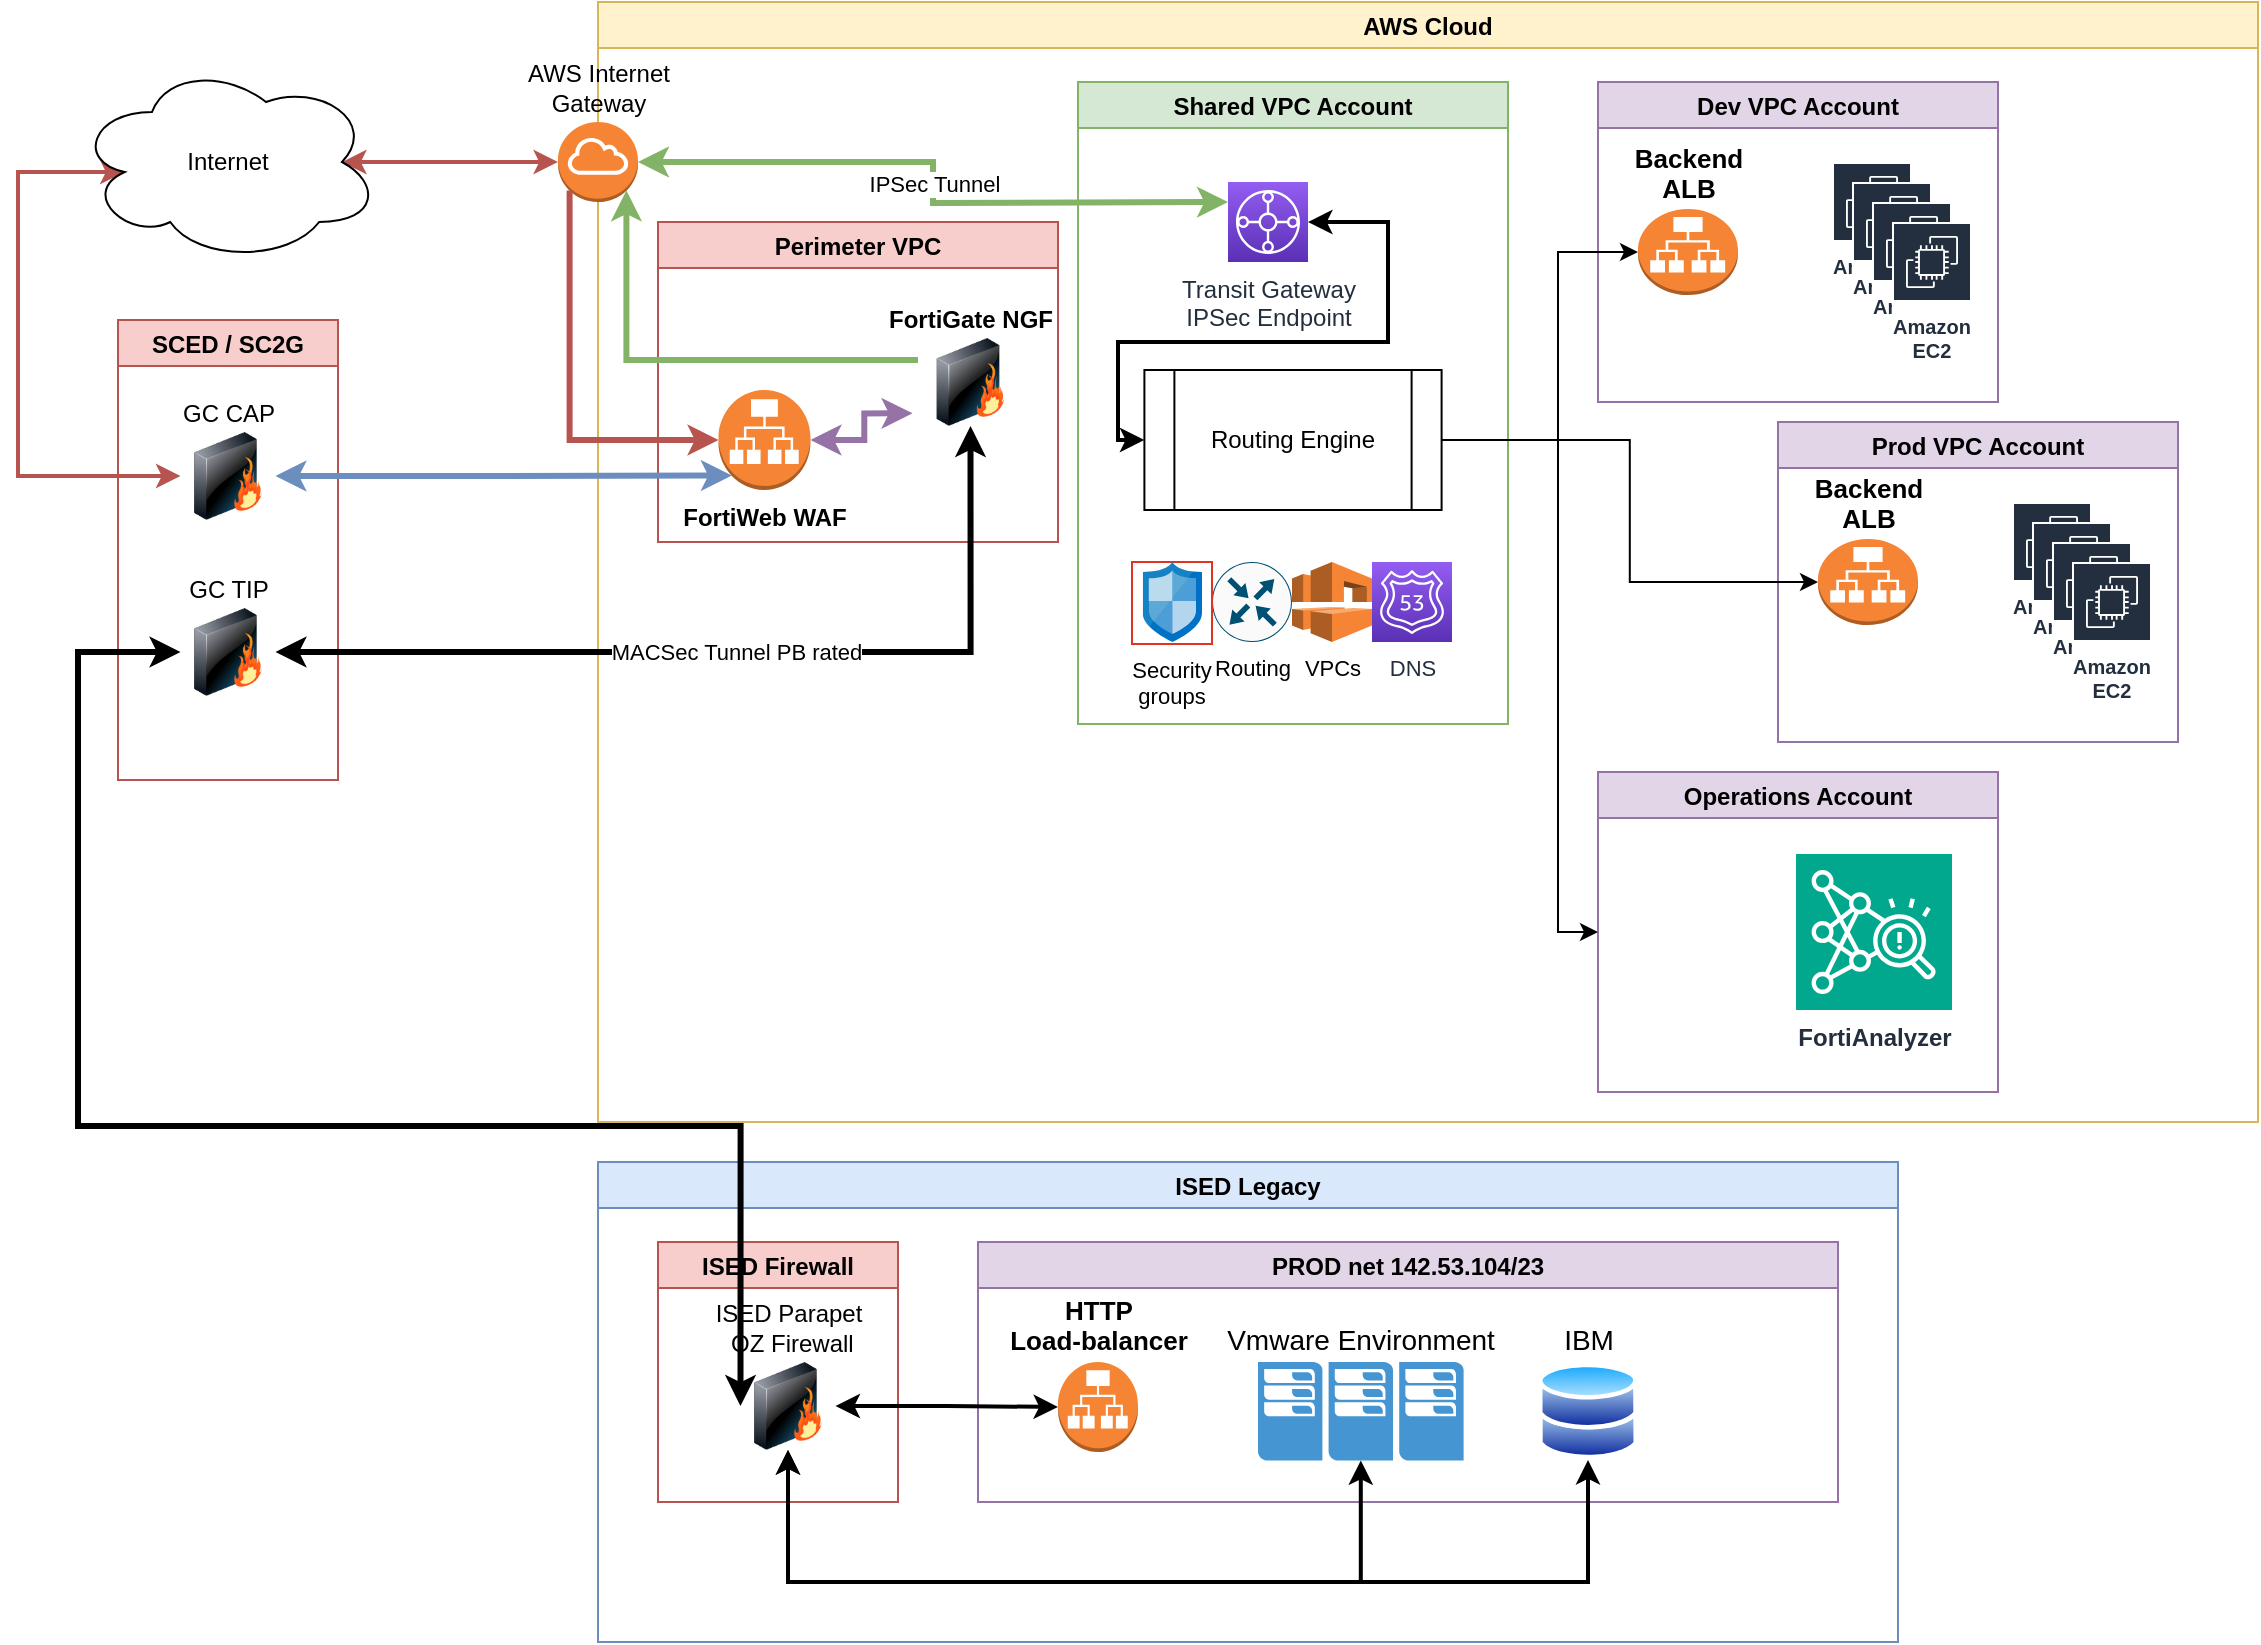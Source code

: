 <mxfile version="21.8.0" type="github">
  <diagram id="q6EtwT-zD9d8GnBGvhUz" name="Page-1">
    <mxGraphModel dx="2011" dy="916" grid="1" gridSize="10" guides="1" tooltips="1" connect="1" arrows="1" fold="1" page="1" pageScale="1" pageWidth="1100" pageHeight="850" math="0" shadow="0">
      <root>
        <mxCell id="0" />
        <mxCell id="1" parent="0" />
        <mxCell id="u41iJmBul1NQoNp-y63D-29" style="edgeStyle=orthogonalEdgeStyle;rounded=0;orthogonalLoop=1;jettySize=auto;html=1;entryX=0;entryY=0.5;entryDx=0;entryDy=0;entryPerimeter=0;startArrow=classic;startFill=1;strokeWidth=2;exitX=0.875;exitY=0.5;exitDx=0;exitDy=0;exitPerimeter=0;fillColor=#f8cecc;strokeColor=#b85450;" parent="1" source="LpFCpJJtLy2Ta8kGQRxm-1" target="u41iJmBul1NQoNp-y63D-24" edge="1">
          <mxGeometry relative="1" as="geometry" />
        </mxCell>
        <mxCell id="u41iJmBul1NQoNp-y63D-31" style="edgeStyle=orthogonalEdgeStyle;rounded=0;orthogonalLoop=1;jettySize=auto;html=1;entryX=0;entryY=0.5;entryDx=0;entryDy=0;startArrow=classic;startFill=1;strokeWidth=2;exitX=0.16;exitY=0.55;exitDx=0;exitDy=0;exitPerimeter=0;fillColor=#f8cecc;strokeColor=#b85450;" parent="1" source="LpFCpJJtLy2Ta8kGQRxm-1" target="LpFCpJJtLy2Ta8kGQRxm-5" edge="1">
          <mxGeometry relative="1" as="geometry">
            <Array as="points">
              <mxPoint x="110" y="125" />
              <mxPoint x="110" y="277" />
            </Array>
          </mxGeometry>
        </mxCell>
        <mxCell id="LpFCpJJtLy2Ta8kGQRxm-1" value="Internet" style="ellipse;shape=cloud;whiteSpace=wrap;html=1;" parent="1" vertex="1">
          <mxGeometry x="139" y="70" width="152" height="100" as="geometry" />
        </mxCell>
        <mxCell id="LpFCpJJtLy2Ta8kGQRxm-4" value="SCED / SC2G" style="swimlane;fillColor=#f8cecc;strokeColor=#b85450;" parent="1" vertex="1">
          <mxGeometry x="160" y="199" width="110" height="230" as="geometry" />
        </mxCell>
        <mxCell id="LpFCpJJtLy2Ta8kGQRxm-5" value="GC CAP" style="image;html=1;image=img/lib/clip_art/networking/Firewall_128x128.png;labelPosition=center;verticalLabelPosition=top;align=center;verticalAlign=bottom;" parent="LpFCpJJtLy2Ta8kGQRxm-4" vertex="1">
          <mxGeometry x="31.25" y="56" width="47.5" height="44" as="geometry" />
        </mxCell>
        <mxCell id="9IwPV1PEUAf9_cNait5j-16" value="GC TIP" style="image;html=1;image=img/lib/clip_art/networking/Firewall_128x128.png;labelPosition=center;verticalLabelPosition=top;align=center;verticalAlign=bottom;" parent="LpFCpJJtLy2Ta8kGQRxm-4" vertex="1">
          <mxGeometry x="31.25" y="144" width="47.5" height="44" as="geometry" />
        </mxCell>
        <mxCell id="LpFCpJJtLy2Ta8kGQRxm-7" value="AWS Cloud" style="swimlane;fillColor=#fff2cc;strokeColor=#d6b656;" parent="1" vertex="1">
          <mxGeometry x="400" y="40" width="830" height="560" as="geometry" />
        </mxCell>
        <mxCell id="LpFCpJJtLy2Ta8kGQRxm-27" value="Perimeter VPC" style="swimlane;startSize=23;fillColor=#f8cecc;strokeColor=#b85450;" parent="LpFCpJJtLy2Ta8kGQRxm-7" vertex="1">
          <mxGeometry x="30" y="110" width="200" height="160" as="geometry" />
        </mxCell>
        <mxCell id="LpFCpJJtLy2Ta8kGQRxm-9" value="&lt;b&gt;FortiGate NGF&lt;/b&gt;" style="image;html=1;image=img/lib/clip_art/networking/Firewall_128x128.png;labelPosition=center;verticalLabelPosition=top;align=center;verticalAlign=bottom;" parent="LpFCpJJtLy2Ta8kGQRxm-27" vertex="1">
          <mxGeometry x="130" y="58" width="52.5" height="44" as="geometry" />
        </mxCell>
        <mxCell id="u41iJmBul1NQoNp-y63D-54" style="edgeStyle=orthogonalEdgeStyle;rounded=0;orthogonalLoop=1;jettySize=auto;html=1;entryX=-0.052;entryY=0.856;entryDx=0;entryDy=0;entryPerimeter=0;startArrow=classic;startFill=1;endArrow=classic;endFill=1;strokeWidth=3;fillColor=#e1d5e7;strokeColor=#9673a6;" parent="LpFCpJJtLy2Ta8kGQRxm-27" source="IvLlfbLEJNB_qxHZJLbw-17" target="LpFCpJJtLy2Ta8kGQRxm-9" edge="1">
          <mxGeometry relative="1" as="geometry" />
        </mxCell>
        <mxCell id="IvLlfbLEJNB_qxHZJLbw-17" value="&lt;b&gt;&lt;font style=&quot;font-size: 12px&quot;&gt;FortiWeb WAF&lt;/font&gt;&lt;/b&gt;" style="outlineConnect=0;dashed=0;verticalLabelPosition=bottom;verticalAlign=top;align=center;html=1;shape=mxgraph.aws3.application_load_balancer;fillColor=#F58534;gradientColor=none;labelPosition=center;" parent="LpFCpJJtLy2Ta8kGQRxm-27" vertex="1">
          <mxGeometry x="30.25" y="84" width="46" height="50" as="geometry" />
        </mxCell>
        <mxCell id="LpFCpJJtLy2Ta8kGQRxm-28" value="Shared VPC Account" style="swimlane;fillColor=#d5e8d4;strokeColor=#82b366;startSize=23;" parent="LpFCpJJtLy2Ta8kGQRxm-7" vertex="1">
          <mxGeometry x="240" y="40" width="215" height="321" as="geometry" />
        </mxCell>
        <mxCell id="u41iJmBul1NQoNp-y63D-2" value="Routing Engine" style="shape=process;whiteSpace=wrap;html=1;backgroundOutline=1;" parent="LpFCpJJtLy2Ta8kGQRxm-28" vertex="1">
          <mxGeometry x="33.2" y="144" width="148.6" height="70" as="geometry" />
        </mxCell>
        <mxCell id="u41iJmBul1NQoNp-y63D-21" value="Transit Gateway&lt;br&gt;IPSec Endpoint" style="points=[[0,0,0],[0.25,0,0],[0.5,0,0],[0.75,0,0],[1,0,0],[0,1,0],[0.25,1,0],[0.5,1,0],[0.75,1,0],[1,1,0],[0,0.25,0],[0,0.5,0],[0,0.75,0],[1,0.25,0],[1,0.5,0],[1,0.75,0]];outlineConnect=0;fontColor=#232F3E;gradientColor=#945DF2;gradientDirection=north;fillColor=#5A30B5;strokeColor=#ffffff;dashed=0;verticalLabelPosition=bottom;verticalAlign=top;align=center;html=1;fontSize=12;fontStyle=0;aspect=fixed;shape=mxgraph.aws4.resourceIcon;resIcon=mxgraph.aws4.transit_gateway;" parent="LpFCpJJtLy2Ta8kGQRxm-28" vertex="1">
          <mxGeometry x="75" y="50" width="40" height="40" as="geometry" />
        </mxCell>
        <mxCell id="u41iJmBul1NQoNp-y63D-22" style="edgeStyle=orthogonalEdgeStyle;rounded=0;orthogonalLoop=1;jettySize=auto;html=1;entryX=0;entryY=0.5;entryDx=0;entryDy=0;startArrow=classic;startFill=1;strokeWidth=2;exitX=1;exitY=0.5;exitDx=0;exitDy=0;exitPerimeter=0;" parent="LpFCpJJtLy2Ta8kGQRxm-28" source="u41iJmBul1NQoNp-y63D-21" target="u41iJmBul1NQoNp-y63D-2" edge="1">
          <mxGeometry relative="1" as="geometry">
            <Array as="points">
              <mxPoint x="155" y="70" />
              <mxPoint x="155" y="130" />
              <mxPoint x="20" y="130" />
              <mxPoint x="20" y="179" />
            </Array>
          </mxGeometry>
        </mxCell>
        <mxCell id="u41iJmBul1NQoNp-y63D-57" value="DNS" style="points=[[0,0,0],[0.25,0,0],[0.5,0,0],[0.75,0,0],[1,0,0],[0,1,0],[0.25,1,0],[0.5,1,0],[0.75,1,0],[1,1,0],[0,0.25,0],[0,0.5,0],[0,0.75,0],[1,0.25,0],[1,0.5,0],[1,0.75,0]];outlineConnect=0;fontColor=#232F3E;gradientColor=#945DF2;gradientDirection=north;fillColor=#5A30B5;strokeColor=#ffffff;dashed=0;verticalLabelPosition=bottom;verticalAlign=top;align=center;html=1;fontSize=11;fontStyle=0;aspect=fixed;shape=mxgraph.aws4.resourceIcon;resIcon=mxgraph.aws4.route_53;" parent="LpFCpJJtLy2Ta8kGQRxm-28" vertex="1">
          <mxGeometry x="147" y="240" width="40" height="40" as="geometry" />
        </mxCell>
        <mxCell id="u41iJmBul1NQoNp-y63D-58" value="VPCs" style="outlineConnect=0;dashed=0;verticalLabelPosition=bottom;verticalAlign=top;align=center;html=1;shape=mxgraph.aws3.vpc;fillColor=#F58534;gradientColor=none;fontSize=11;" parent="LpFCpJJtLy2Ta8kGQRxm-28" vertex="1">
          <mxGeometry x="107" y="240" width="40" height="40" as="geometry" />
        </mxCell>
        <mxCell id="u41iJmBul1NQoNp-y63D-59" value="Routing" style="points=[[0.5,0,0],[1,0.5,0],[0.5,1,0],[0,0.5,0],[0.145,0.145,0],[0.856,0.145,0],[0.855,0.856,0],[0.145,0.855,0]];verticalLabelPosition=bottom;html=1;verticalAlign=top;aspect=fixed;align=center;pointerEvents=1;shape=mxgraph.cisco19.rect;prIcon=router;fillColor=#FAFAFA;strokeColor=#005073;fontSize=11;" parent="LpFCpJJtLy2Ta8kGQRxm-28" vertex="1">
          <mxGeometry x="67" y="240" width="40" height="40" as="geometry" />
        </mxCell>
        <mxCell id="u41iJmBul1NQoNp-y63D-61" value="Security&#xa;groups" style="fillColor=none;strokeColor=#DD3522;verticalAlign=top;fontStyle=0;labelPosition=center;verticalLabelPosition=bottom;align=center;fontSize=11;" parent="LpFCpJJtLy2Ta8kGQRxm-28" vertex="1">
          <mxGeometry x="27" y="240" width="40" height="41" as="geometry" />
        </mxCell>
        <mxCell id="u41iJmBul1NQoNp-y63D-64" value="" style="aspect=fixed;html=1;points=[];align=center;image;fontSize=12;image=img/lib/mscae/Network_Security_Groups_Classic.svg;fontColor=#000000;" parent="LpFCpJJtLy2Ta8kGQRxm-28" vertex="1">
          <mxGeometry x="32.4" y="240" width="29.6" height="40" as="geometry" />
        </mxCell>
        <mxCell id="IvLlfbLEJNB_qxHZJLbw-5" value="Dev VPC Account" style="swimlane;fillColor=#e1d5e7;strokeColor=#9673a6;" parent="LpFCpJJtLy2Ta8kGQRxm-7" vertex="1">
          <mxGeometry x="500" y="40" width="200" height="160" as="geometry" />
        </mxCell>
        <mxCell id="u41iJmBul1NQoNp-y63D-1" value="" style="group" parent="IvLlfbLEJNB_qxHZJLbw-5" vertex="1" connectable="0">
          <mxGeometry x="117" y="40" width="70" height="104" as="geometry" />
        </mxCell>
        <mxCell id="9IwPV1PEUAf9_cNait5j-4" value="Amazon EC2" style="outlineConnect=0;fontColor=#232F3E;gradientColor=none;strokeColor=#ffffff;fillColor=#232F3E;dashed=0;verticalLabelPosition=middle;verticalAlign=bottom;align=center;html=1;whiteSpace=wrap;fontSize=10;fontStyle=1;spacing=3;shape=mxgraph.aws4.productIcon;prIcon=mxgraph.aws4.ec2;" parent="u41iJmBul1NQoNp-y63D-1" vertex="1">
          <mxGeometry width="40" height="74" as="geometry" />
        </mxCell>
        <mxCell id="9IwPV1PEUAf9_cNait5j-5" value="Amazon EC2" style="outlineConnect=0;fontColor=#232F3E;gradientColor=none;strokeColor=#ffffff;fillColor=#232F3E;dashed=0;verticalLabelPosition=middle;verticalAlign=bottom;align=center;html=1;whiteSpace=wrap;fontSize=10;fontStyle=1;spacing=3;shape=mxgraph.aws4.productIcon;prIcon=mxgraph.aws4.ec2;" parent="u41iJmBul1NQoNp-y63D-1" vertex="1">
          <mxGeometry x="10" y="10" width="40" height="74" as="geometry" />
        </mxCell>
        <mxCell id="9IwPV1PEUAf9_cNait5j-6" value="Amazon EC2" style="outlineConnect=0;fontColor=#232F3E;gradientColor=none;strokeColor=#ffffff;fillColor=#232F3E;dashed=0;verticalLabelPosition=middle;verticalAlign=bottom;align=center;html=1;whiteSpace=wrap;fontSize=10;fontStyle=1;spacing=3;shape=mxgraph.aws4.productIcon;prIcon=mxgraph.aws4.ec2;" parent="u41iJmBul1NQoNp-y63D-1" vertex="1">
          <mxGeometry x="20" y="20" width="40" height="74" as="geometry" />
        </mxCell>
        <mxCell id="9IwPV1PEUAf9_cNait5j-7" value="Amazon EC2" style="outlineConnect=0;fontColor=#232F3E;gradientColor=none;strokeColor=#ffffff;fillColor=#232F3E;dashed=0;verticalLabelPosition=middle;verticalAlign=bottom;align=center;html=1;whiteSpace=wrap;fontSize=10;fontStyle=1;spacing=3;shape=mxgraph.aws4.productIcon;prIcon=mxgraph.aws4.ec2;" parent="u41iJmBul1NQoNp-y63D-1" vertex="1">
          <mxGeometry x="30" y="30" width="40" height="74" as="geometry" />
        </mxCell>
        <mxCell id="IvLlfbLEJNB_qxHZJLbw-18" value="&lt;b&gt;&lt;font style=&quot;font-size: 13px&quot;&gt;Backend &lt;br&gt;ALB&lt;/font&gt;&lt;/b&gt;" style="outlineConnect=0;dashed=0;verticalLabelPosition=top;verticalAlign=bottom;align=center;html=1;shape=mxgraph.aws3.application_load_balancer;fillColor=#F58534;gradientColor=none;labelPosition=center;" parent="IvLlfbLEJNB_qxHZJLbw-5" vertex="1">
          <mxGeometry x="20" y="63.5" width="50" height="43" as="geometry" />
        </mxCell>
        <mxCell id="u41iJmBul1NQoNp-y63D-4" value="Prod VPC Account" style="swimlane;fillColor=#e1d5e7;strokeColor=#9673a6;" parent="LpFCpJJtLy2Ta8kGQRxm-7" vertex="1">
          <mxGeometry x="590" y="210" width="200" height="160" as="geometry" />
        </mxCell>
        <mxCell id="u41iJmBul1NQoNp-y63D-5" value="" style="group" parent="u41iJmBul1NQoNp-y63D-4" vertex="1" connectable="0">
          <mxGeometry x="117" y="40" width="70" height="104" as="geometry" />
        </mxCell>
        <mxCell id="u41iJmBul1NQoNp-y63D-6" value="Amazon EC2" style="outlineConnect=0;fontColor=#232F3E;gradientColor=none;strokeColor=#ffffff;fillColor=#232F3E;dashed=0;verticalLabelPosition=middle;verticalAlign=bottom;align=center;html=1;whiteSpace=wrap;fontSize=10;fontStyle=1;spacing=3;shape=mxgraph.aws4.productIcon;prIcon=mxgraph.aws4.ec2;" parent="u41iJmBul1NQoNp-y63D-5" vertex="1">
          <mxGeometry width="40" height="74" as="geometry" />
        </mxCell>
        <mxCell id="u41iJmBul1NQoNp-y63D-7" value="Amazon EC2" style="outlineConnect=0;fontColor=#232F3E;gradientColor=none;strokeColor=#ffffff;fillColor=#232F3E;dashed=0;verticalLabelPosition=middle;verticalAlign=bottom;align=center;html=1;whiteSpace=wrap;fontSize=10;fontStyle=1;spacing=3;shape=mxgraph.aws4.productIcon;prIcon=mxgraph.aws4.ec2;" parent="u41iJmBul1NQoNp-y63D-5" vertex="1">
          <mxGeometry x="10" y="10" width="40" height="74" as="geometry" />
        </mxCell>
        <mxCell id="u41iJmBul1NQoNp-y63D-8" value="Amazon EC2" style="outlineConnect=0;fontColor=#232F3E;gradientColor=none;strokeColor=#ffffff;fillColor=#232F3E;dashed=0;verticalLabelPosition=middle;verticalAlign=bottom;align=center;html=1;whiteSpace=wrap;fontSize=10;fontStyle=1;spacing=3;shape=mxgraph.aws4.productIcon;prIcon=mxgraph.aws4.ec2;" parent="u41iJmBul1NQoNp-y63D-5" vertex="1">
          <mxGeometry x="20" y="20" width="40" height="74" as="geometry" />
        </mxCell>
        <mxCell id="u41iJmBul1NQoNp-y63D-9" value="Amazon EC2" style="outlineConnect=0;fontColor=#232F3E;gradientColor=none;strokeColor=#ffffff;fillColor=#232F3E;dashed=0;verticalLabelPosition=middle;verticalAlign=bottom;align=center;html=1;whiteSpace=wrap;fontSize=10;fontStyle=1;spacing=3;shape=mxgraph.aws4.productIcon;prIcon=mxgraph.aws4.ec2;" parent="u41iJmBul1NQoNp-y63D-5" vertex="1">
          <mxGeometry x="30" y="30" width="40" height="74" as="geometry" />
        </mxCell>
        <mxCell id="u41iJmBul1NQoNp-y63D-10" value="&lt;b&gt;&lt;font style=&quot;font-size: 13px&quot;&gt;Backend &lt;br&gt;ALB&lt;/font&gt;&lt;/b&gt;" style="outlineConnect=0;dashed=0;verticalLabelPosition=top;verticalAlign=bottom;align=center;html=1;shape=mxgraph.aws3.application_load_balancer;fillColor=#F58534;gradientColor=none;labelPosition=center;" parent="u41iJmBul1NQoNp-y63D-4" vertex="1">
          <mxGeometry x="20" y="58.5" width="50" height="43" as="geometry" />
        </mxCell>
        <mxCell id="u41iJmBul1NQoNp-y63D-12" style="edgeStyle=orthogonalEdgeStyle;rounded=0;orthogonalLoop=1;jettySize=auto;html=1;exitX=1;exitY=0.5;exitDx=0;exitDy=0;entryX=0;entryY=0.5;entryDx=0;entryDy=0;entryPerimeter=0;" parent="LpFCpJJtLy2Ta8kGQRxm-7" source="u41iJmBul1NQoNp-y63D-2" target="IvLlfbLEJNB_qxHZJLbw-18" edge="1">
          <mxGeometry relative="1" as="geometry">
            <Array as="points">
              <mxPoint x="480" y="219" />
              <mxPoint x="480" y="125" />
            </Array>
          </mxGeometry>
        </mxCell>
        <mxCell id="u41iJmBul1NQoNp-y63D-13" style="edgeStyle=orthogonalEdgeStyle;rounded=0;orthogonalLoop=1;jettySize=auto;html=1;exitX=1;exitY=0.5;exitDx=0;exitDy=0;entryX=0;entryY=0.5;entryDx=0;entryDy=0;entryPerimeter=0;" parent="LpFCpJJtLy2Ta8kGQRxm-7" source="u41iJmBul1NQoNp-y63D-2" target="u41iJmBul1NQoNp-y63D-10" edge="1">
          <mxGeometry relative="1" as="geometry" />
        </mxCell>
        <mxCell id="H63oxOc87W7VJQa8DCFo-1" value="Operations Account" style="swimlane;fillColor=#e1d5e7;strokeColor=#9673a6;" vertex="1" parent="LpFCpJJtLy2Ta8kGQRxm-7">
          <mxGeometry x="500" y="385" width="200" height="160" as="geometry" />
        </mxCell>
        <mxCell id="H63oxOc87W7VJQa8DCFo-8" value="&lt;b&gt;FortiAnalyzer&lt;/b&gt;" style="sketch=0;points=[[0,0,0],[0.25,0,0],[0.5,0,0],[0.75,0,0],[1,0,0],[0,1,0],[0.25,1,0],[0.5,1,0],[0.75,1,0],[1,1,0],[0,0.25,0],[0,0.5,0],[0,0.75,0],[1,0.25,0],[1,0.5,0],[1,0.75,0]];outlineConnect=0;fontColor=#232F3E;fillColor=#01A88D;strokeColor=#ffffff;dashed=0;verticalLabelPosition=bottom;verticalAlign=top;align=center;html=1;fontSize=12;fontStyle=0;aspect=fixed;shape=mxgraph.aws4.resourceIcon;resIcon=mxgraph.aws4.fraud_detector;" vertex="1" parent="H63oxOc87W7VJQa8DCFo-1">
          <mxGeometry x="99" y="41" width="78" height="78" as="geometry" />
        </mxCell>
        <mxCell id="H63oxOc87W7VJQa8DCFo-9" style="edgeStyle=orthogonalEdgeStyle;rounded=0;orthogonalLoop=1;jettySize=auto;html=1;entryX=0;entryY=0.5;entryDx=0;entryDy=0;" edge="1" parent="LpFCpJJtLy2Ta8kGQRxm-7" source="u41iJmBul1NQoNp-y63D-2" target="H63oxOc87W7VJQa8DCFo-1">
          <mxGeometry relative="1" as="geometry">
            <Array as="points">
              <mxPoint x="480" y="219" />
              <mxPoint x="480" y="465" />
            </Array>
          </mxGeometry>
        </mxCell>
        <mxCell id="LpFCpJJtLy2Ta8kGQRxm-8" value="ISED Legacy" style="swimlane;fillColor=#dae8fc;strokeColor=#6c8ebf;" parent="1" vertex="1">
          <mxGeometry x="400" y="620" width="650" height="240" as="geometry" />
        </mxCell>
        <mxCell id="9IwPV1PEUAf9_cNait5j-22" value="ISED Firewall" style="swimlane;fillColor=#f8cecc;strokeColor=#b85450;" parent="LpFCpJJtLy2Ta8kGQRxm-8" vertex="1">
          <mxGeometry x="30" y="40" width="120" height="130" as="geometry" />
        </mxCell>
        <mxCell id="9IwPV1PEUAf9_cNait5j-18" value="ISED Parapet&lt;br&gt;&amp;nbsp;OZ Firewall" style="image;html=1;image=img/lib/clip_art/networking/Firewall_128x128.png;labelPosition=center;verticalLabelPosition=top;align=center;verticalAlign=bottom;" parent="9IwPV1PEUAf9_cNait5j-22" vertex="1">
          <mxGeometry x="41.25" y="60" width="47.5" height="44" as="geometry" />
        </mxCell>
        <mxCell id="9IwPV1PEUAf9_cNait5j-23" value="PROD net 142.53.104/23" style="swimlane;fillColor=#e1d5e7;strokeColor=#9673a6;" parent="LpFCpJJtLy2Ta8kGQRxm-8" vertex="1">
          <mxGeometry x="190" y="40" width="430" height="130" as="geometry" />
        </mxCell>
        <mxCell id="9IwPV1PEUAf9_cNait5j-24" value="&lt;span style=&quot;font-size: 13px&quot;&gt;&lt;b&gt;HTTP &lt;br&gt;Load-balancer&lt;/b&gt;&lt;/span&gt;" style="outlineConnect=0;dashed=0;verticalLabelPosition=top;verticalAlign=bottom;align=center;html=1;shape=mxgraph.aws3.application_load_balancer;fillColor=#F58534;gradientColor=none;labelPosition=center;" parent="9IwPV1PEUAf9_cNait5j-23" vertex="1">
          <mxGeometry x="40" y="60" width="40" height="45" as="geometry" />
        </mxCell>
        <mxCell id="9IwPV1PEUAf9_cNait5j-27" value="Vmware Environment" style="pointerEvents=1;shadow=0;dashed=0;html=1;strokeColor=none;fillColor=#4495D1;labelPosition=center;verticalLabelPosition=top;verticalAlign=bottom;align=center;outlineConnect=0;shape=mxgraph.veeam.cluster;fontSize=14;" parent="9IwPV1PEUAf9_cNait5j-23" vertex="1">
          <mxGeometry x="140" y="60" width="102.8" height="49.2" as="geometry" />
        </mxCell>
        <mxCell id="9IwPV1PEUAf9_cNait5j-29" value="IBM" style="aspect=fixed;perimeter=ellipsePerimeter;html=1;align=center;shadow=0;dashed=0;spacingTop=3;image;image=img/lib/active_directory/databases.svg;fontSize=14;labelPosition=center;verticalLabelPosition=top;verticalAlign=bottom;" parent="9IwPV1PEUAf9_cNait5j-23" vertex="1">
          <mxGeometry x="280" y="60" width="50" height="49" as="geometry" />
        </mxCell>
        <mxCell id="u41iJmBul1NQoNp-y63D-15" style="edgeStyle=orthogonalEdgeStyle;rounded=0;orthogonalLoop=1;jettySize=auto;html=1;exitX=1;exitY=0.5;exitDx=0;exitDy=0;entryX=0;entryY=0.5;entryDx=0;entryDy=0;entryPerimeter=0;startArrow=classic;startFill=1;strokeWidth=2;" parent="LpFCpJJtLy2Ta8kGQRxm-8" source="9IwPV1PEUAf9_cNait5j-18" target="9IwPV1PEUAf9_cNait5j-24" edge="1">
          <mxGeometry relative="1" as="geometry" />
        </mxCell>
        <mxCell id="u41iJmBul1NQoNp-y63D-17" style="edgeStyle=orthogonalEdgeStyle;rounded=0;orthogonalLoop=1;jettySize=auto;html=1;entryX=0.5;entryY=1;entryDx=0;entryDy=0;startArrow=classic;startFill=1;strokeWidth=2;" parent="LpFCpJJtLy2Ta8kGQRxm-8" source="9IwPV1PEUAf9_cNait5j-27" target="9IwPV1PEUAf9_cNait5j-18" edge="1">
          <mxGeometry relative="1" as="geometry">
            <Array as="points">
              <mxPoint x="381" y="210" />
              <mxPoint x="95" y="210" />
            </Array>
          </mxGeometry>
        </mxCell>
        <mxCell id="u41iJmBul1NQoNp-y63D-18" style="edgeStyle=orthogonalEdgeStyle;rounded=0;orthogonalLoop=1;jettySize=auto;html=1;exitX=0.5;exitY=1;exitDx=0;exitDy=0;entryX=0.5;entryY=1;entryDx=0;entryDy=0;startArrow=classic;startFill=1;strokeWidth=2;" parent="LpFCpJJtLy2Ta8kGQRxm-8" source="9IwPV1PEUAf9_cNait5j-29" target="9IwPV1PEUAf9_cNait5j-18" edge="1">
          <mxGeometry relative="1" as="geometry">
            <Array as="points">
              <mxPoint x="495" y="210" />
              <mxPoint x="95" y="210" />
            </Array>
          </mxGeometry>
        </mxCell>
        <mxCell id="u41iJmBul1NQoNp-y63D-34" value="IPSec Tunnel" style="edgeStyle=orthogonalEdgeStyle;rounded=0;orthogonalLoop=1;jettySize=auto;html=1;exitX=1;exitY=0.5;exitDx=0;exitDy=0;exitPerimeter=0;startArrow=classic;startFill=1;strokeWidth=3;fillColor=#d5e8d4;strokeColor=#82b366;" parent="1" source="u41iJmBul1NQoNp-y63D-24" edge="1">
          <mxGeometry relative="1" as="geometry">
            <mxPoint x="715" y="140" as="targetPoint" />
          </mxGeometry>
        </mxCell>
        <mxCell id="u41iJmBul1NQoNp-y63D-24" value="AWS Internet&lt;br&gt;Gateway" style="outlineConnect=0;dashed=0;verticalLabelPosition=top;verticalAlign=bottom;align=center;html=1;shape=mxgraph.aws3.internet_gateway;fillColor=#F58534;gradientColor=none;labelPosition=center;" parent="1" vertex="1">
          <mxGeometry x="380" y="100" width="40" height="40" as="geometry" />
        </mxCell>
        <mxCell id="u41iJmBul1NQoNp-y63D-35" style="edgeStyle=orthogonalEdgeStyle;rounded=0;orthogonalLoop=1;jettySize=auto;html=1;entryX=0.145;entryY=0.855;entryDx=0;entryDy=0;entryPerimeter=0;startArrow=classic;startFill=1;strokeWidth=3;fillColor=#f8cecc;strokeColor=#b85450;endArrow=none;endFill=0;exitX=0;exitY=0.5;exitDx=0;exitDy=0;exitPerimeter=0;" parent="1" source="IvLlfbLEJNB_qxHZJLbw-17" target="u41iJmBul1NQoNp-y63D-24" edge="1">
          <mxGeometry relative="1" as="geometry">
            <mxPoint x="340" y="230" as="sourcePoint" />
          </mxGeometry>
        </mxCell>
        <mxCell id="u41iJmBul1NQoNp-y63D-43" style="edgeStyle=orthogonalEdgeStyle;rounded=0;orthogonalLoop=1;jettySize=auto;html=1;exitX=0;exitY=0.5;exitDx=0;exitDy=0;entryX=0;entryY=0.5;entryDx=0;entryDy=0;startArrow=classic;startFill=1;endArrow=classic;endFill=1;strokeWidth=3;" parent="1" source="9IwPV1PEUAf9_cNait5j-16" target="9IwPV1PEUAf9_cNait5j-18" edge="1">
          <mxGeometry relative="1" as="geometry">
            <Array as="points">
              <mxPoint x="140" y="365" />
              <mxPoint x="140" y="602" />
            </Array>
          </mxGeometry>
        </mxCell>
        <mxCell id="u41iJmBul1NQoNp-y63D-46" style="edgeStyle=orthogonalEdgeStyle;rounded=0;orthogonalLoop=1;jettySize=auto;html=1;entryX=0.145;entryY=0.855;entryDx=0;entryDy=0;entryPerimeter=0;startArrow=classic;startFill=1;endArrow=classic;endFill=1;strokeWidth=3;fillColor=#dae8fc;strokeColor=#6c8ebf;" parent="1" source="LpFCpJJtLy2Ta8kGQRxm-5" target="IvLlfbLEJNB_qxHZJLbw-17" edge="1">
          <mxGeometry relative="1" as="geometry" />
        </mxCell>
        <mxCell id="u41iJmBul1NQoNp-y63D-47" value="MACSec Tunnel PB rated" style="edgeStyle=orthogonalEdgeStyle;rounded=0;orthogonalLoop=1;jettySize=auto;html=1;entryX=0.5;entryY=1;entryDx=0;entryDy=0;startArrow=classic;startFill=1;endArrow=classic;endFill=1;strokeWidth=3;" parent="1" source="9IwPV1PEUAf9_cNait5j-16" target="LpFCpJJtLy2Ta8kGQRxm-9" edge="1">
          <mxGeometry relative="1" as="geometry" />
        </mxCell>
        <mxCell id="u41iJmBul1NQoNp-y63D-52" style="edgeStyle=orthogonalEdgeStyle;rounded=0;orthogonalLoop=1;jettySize=auto;html=1;exitX=0;exitY=0.25;exitDx=0;exitDy=0;entryX=0.855;entryY=0.855;entryDx=0;entryDy=0;entryPerimeter=0;startArrow=none;startFill=0;endArrow=classic;endFill=1;strokeWidth=3;fillColor=#d5e8d4;strokeColor=#82b366;" parent="1" source="LpFCpJJtLy2Ta8kGQRxm-9" target="u41iJmBul1NQoNp-y63D-24" edge="1">
          <mxGeometry relative="1" as="geometry" />
        </mxCell>
      </root>
    </mxGraphModel>
  </diagram>
</mxfile>
